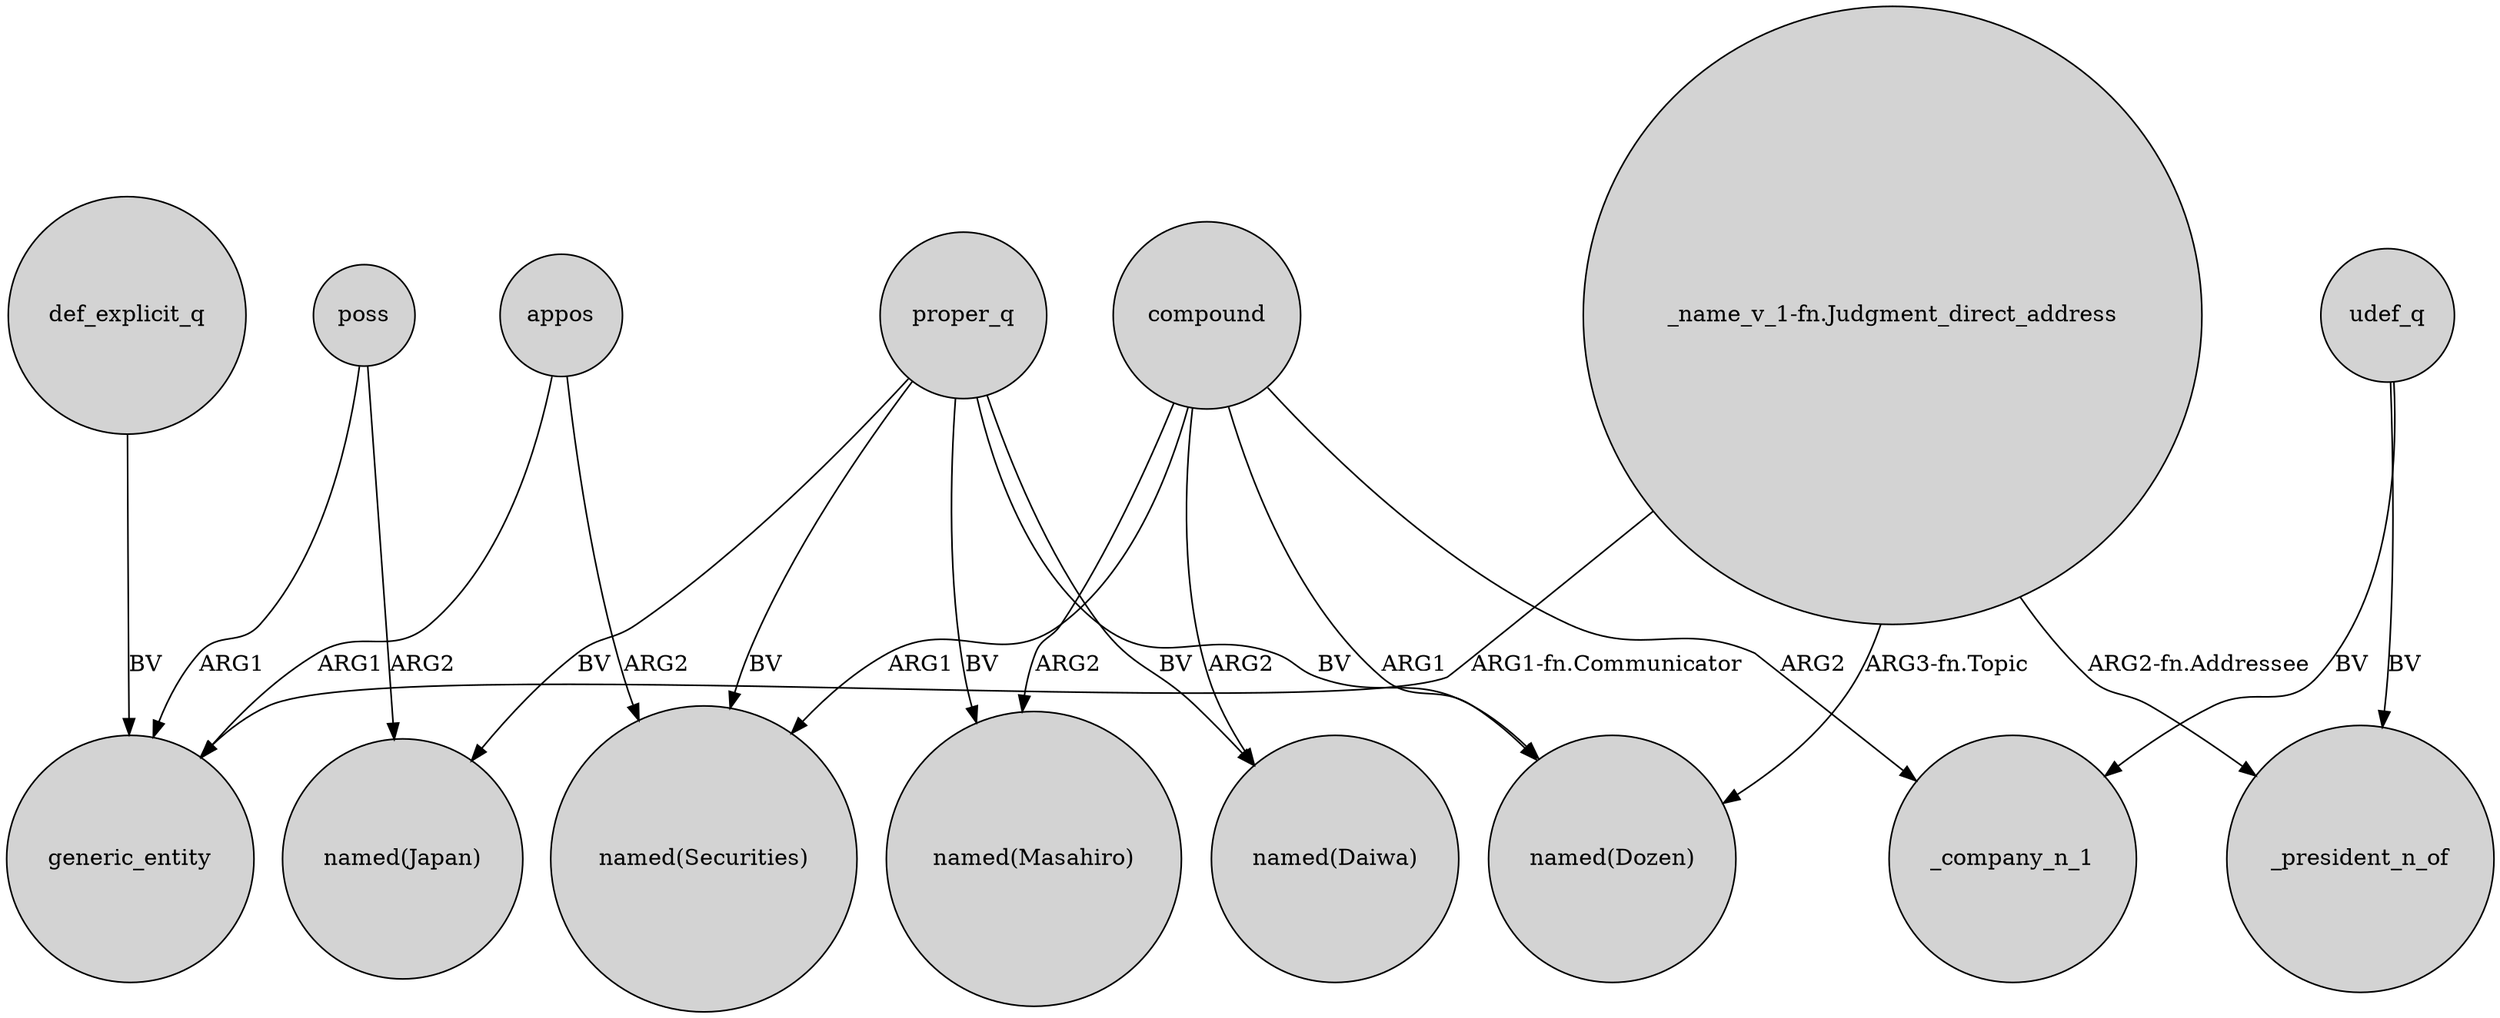 digraph {
	node [shape=circle style=filled]
	def_explicit_q -> generic_entity [label=BV]
	proper_q -> "named(Securities)" [label=BV]
	compound -> _company_n_1 [label=ARG2]
	udef_q -> _company_n_1 [label=BV]
	poss -> "named(Japan)" [label=ARG2]
	proper_q -> "named(Dozen)" [label=BV]
	"_name_v_1-fn.Judgment_direct_address" -> _president_n_of [label="ARG2-fn.Addressee"]
	poss -> generic_entity [label=ARG1]
	"_name_v_1-fn.Judgment_direct_address" -> "named(Dozen)" [label="ARG3-fn.Topic"]
	proper_q -> "named(Japan)" [label=BV]
	"_name_v_1-fn.Judgment_direct_address" -> generic_entity [label="ARG1-fn.Communicator"]
	appos -> "named(Securities)" [label=ARG2]
	proper_q -> "named(Masahiro)" [label=BV]
	proper_q -> "named(Daiwa)" [label=BV]
	compound -> "named(Daiwa)" [label=ARG2]
	appos -> generic_entity [label=ARG1]
	compound -> "named(Masahiro)" [label=ARG2]
	udef_q -> _president_n_of [label=BV]
	compound -> "named(Dozen)" [label=ARG1]
	compound -> "named(Securities)" [label=ARG1]
}
